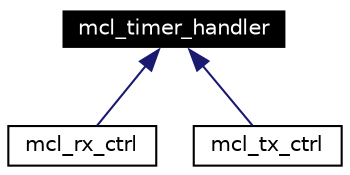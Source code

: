 digraph G
{
  edge [fontname="Helvetica",fontsize=10,labelfontname="Helvetica",labelfontsize=10];
  node [fontname="Helvetica",fontsize=10,shape=record];
  Node146 [label="mcl_timer_handler",height=0.2,width=0.4,color="white", fillcolor="black", style="filled" fontcolor="white"];
  Node146 -> Node147 [dir=back,color="midnightblue",fontsize=10,style="solid",fontname="Helvetica"];
  Node147 [label="mcl_rx_ctrl",height=0.2,width=0.4,color="black",URL="$classmcl__rx__ctrl.html"];
  Node146 -> Node148 [dir=back,color="midnightblue",fontsize=10,style="solid",fontname="Helvetica"];
  Node148 [label="mcl_tx_ctrl",height=0.2,width=0.4,color="black",URL="$classmcl__tx__ctrl.html"];
}
